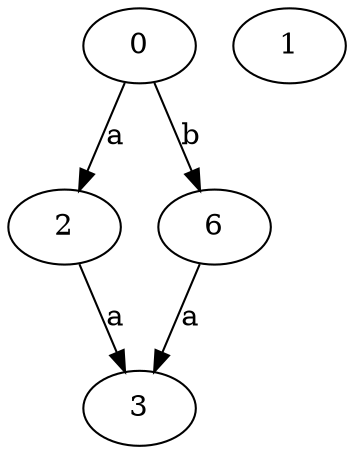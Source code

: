 strict digraph  {
2;
0;
3;
1;
6;
2 -> 3  [label=a];
0 -> 2  [label=a];
0 -> 6  [label=b];
6 -> 3  [label=a];
}
